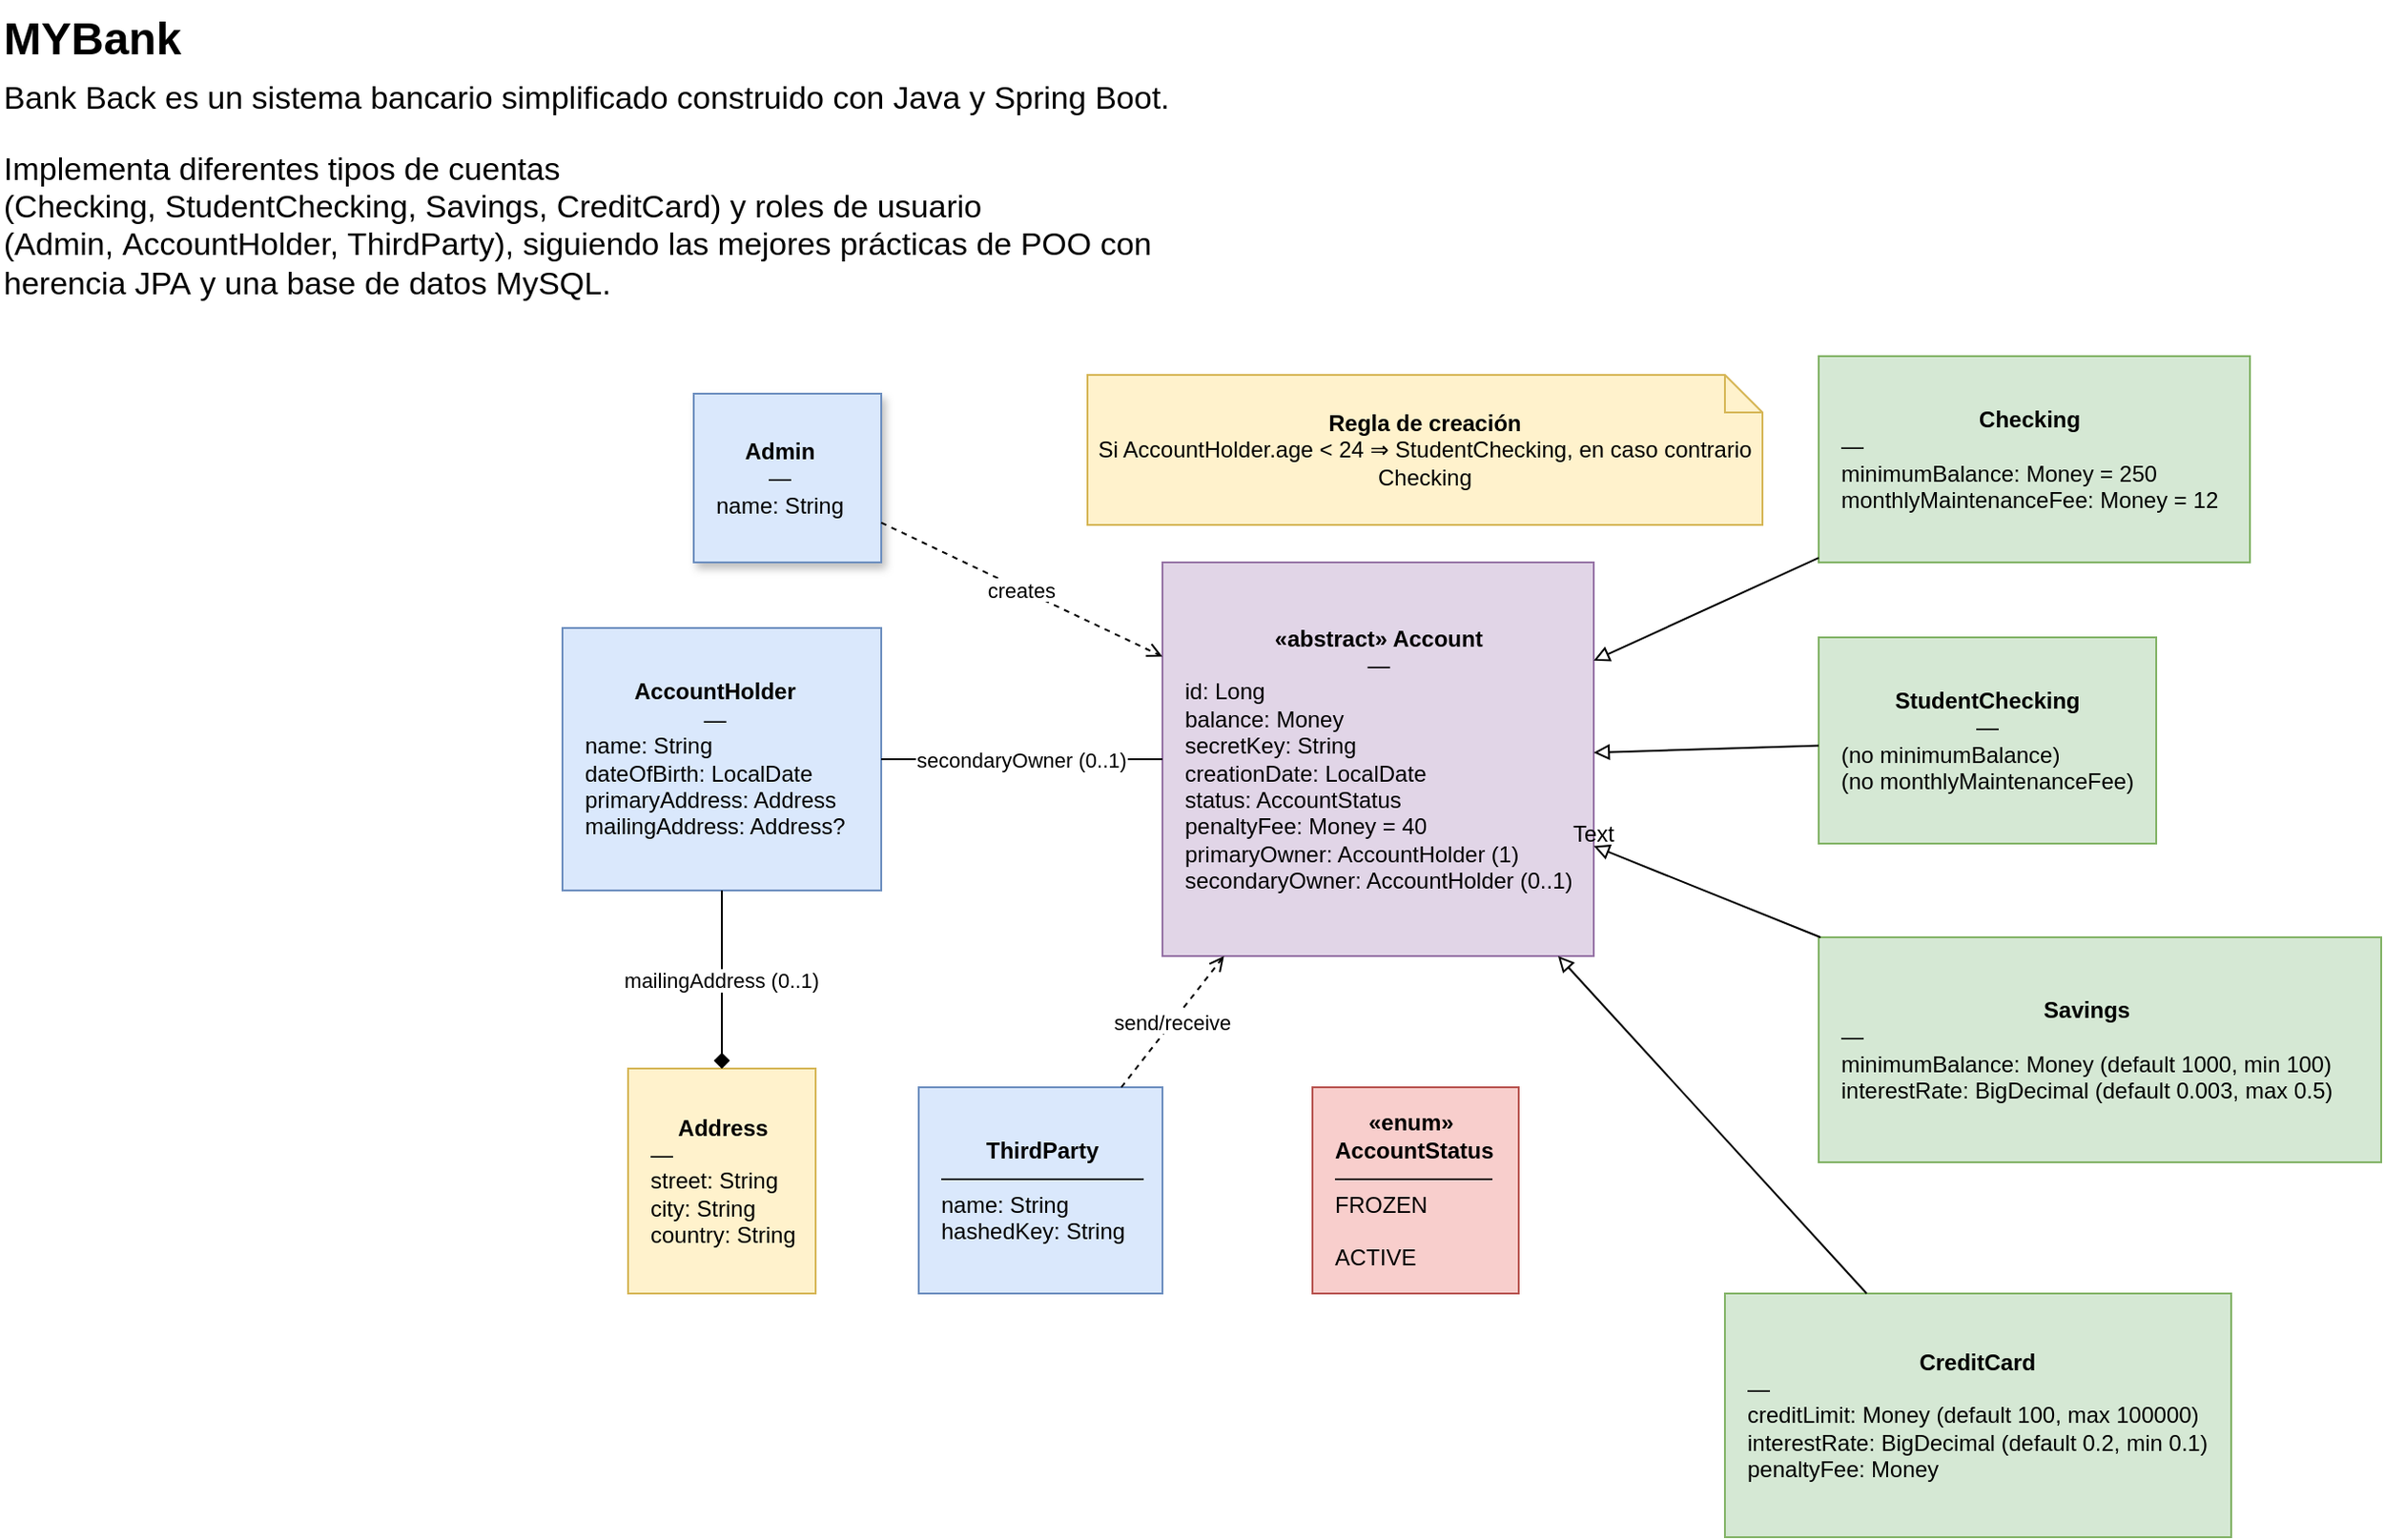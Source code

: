 <mxfile version="28.1.2">
  <diagram name="Página-1" id="vnakOcCpEftvTP731UfS">
    <mxGraphModel dx="1869" dy="1007" grid="1" gridSize="10" guides="1" tooltips="1" connect="1" arrows="1" fold="1" page="1" pageScale="1" pageWidth="827" pageHeight="1169" math="0" shadow="0">
      <root>
        <mxCell id="0" />
        <mxCell id="1" parent="0" />
        <mxCell id="Xmfd9GT0qH7o-wXvTIa7-1" value="&lt;div style=&quot;text-align: center;&quot;&gt;&lt;b style=&quot;background-color: transparent; color: light-dark(rgb(0, 0, 0), rgb(255, 255, 255));&quot;&gt;Admin&lt;/b&gt;&lt;/div&gt;&lt;div style=&quot;text-align: center;&quot;&gt;&lt;span style=&quot;background-color: transparent; color: light-dark(rgb(0, 0, 0), rgb(255, 255, 255));&quot;&gt;—&lt;/span&gt;&lt;/div&gt;name: String" style="shape=rectangle;whiteSpace=wrap;html=1;rounded=0;strokeWidth=1;fillColor=#dae8fc;strokeColor=#6c8ebf;shadow=1;glass=0;spacingLeft=10;spacingRight=10;align=left;" vertex="1" parent="1">
          <mxGeometry x="400" y="240" width="100" height="90" as="geometry" />
        </mxCell>
        <mxCell id="Xmfd9GT0qH7o-wXvTIa7-2" value="&lt;div style=&quot;text-align: center;&quot;&gt;&lt;b style=&quot;background-color: transparent; color: light-dark(rgb(0, 0, 0), rgb(255, 255, 255));&quot;&gt;AccountHolder&lt;/b&gt;&lt;/div&gt;&lt;div style=&quot;text-align: center;&quot;&gt;&lt;span style=&quot;background-color: transparent; color: light-dark(rgb(0, 0, 0), rgb(255, 255, 255));&quot;&gt;—&lt;/span&gt;&lt;/div&gt;name: String&lt;br&gt;dateOfBirth: LocalDate&lt;br&gt;primaryAddress: Address&lt;br&gt;mailingAddress: Address?" style="shape=rectangle;whiteSpace=wrap;html=1;rounded=0;strokeWidth=1;fillColor=#dae8fc;strokeColor=#6c8ebf;spacingLeft=10;spacingRight=10;labelPosition=center;verticalLabelPosition=middle;align=left;verticalAlign=middle;" vertex="1" parent="1">
          <mxGeometry x="330" y="365" width="170" height="140" as="geometry" />
        </mxCell>
        <mxCell id="Xmfd9GT0qH7o-wXvTIa7-3" value="&lt;div style=&quot;text-align: center;&quot;&gt;&lt;b style=&quot;background-color: transparent; color: light-dark(rgb(0, 0, 0), rgb(255, 255, 255));&quot;&gt;ThirdParty&lt;/b&gt;&lt;/div&gt;&lt;div style=&quot;&quot;&gt;—&lt;span style=&quot;background-color: transparent; color: light-dark(rgb(0, 0, 0), rgb(255, 255, 255));&quot;&gt;—&lt;/span&gt;&lt;span style=&quot;background-color: transparent; color: light-dark(rgb(0, 0, 0), rgb(255, 255, 255));&quot;&gt;—&lt;/span&gt;&lt;span style=&quot;background-color: transparent; color: light-dark(rgb(0, 0, 0), rgb(255, 255, 255));&quot;&gt;—&lt;/span&gt;&lt;span style=&quot;background-color: transparent; color: light-dark(rgb(0, 0, 0), rgb(255, 255, 255));&quot;&gt;—&lt;/span&gt;&lt;span style=&quot;background-color: transparent; color: light-dark(rgb(0, 0, 0), rgb(255, 255, 255));&quot;&gt;—&lt;/span&gt;&lt;span style=&quot;background-color: transparent; color: light-dark(rgb(0, 0, 0), rgb(255, 255, 255));&quot;&gt;—&lt;/span&gt;&lt;span style=&quot;background-color: transparent; color: light-dark(rgb(0, 0, 0), rgb(255, 255, 255));&quot;&gt;—&lt;/span&gt;&lt;span style=&quot;background-color: transparent; color: light-dark(rgb(0, 0, 0), rgb(255, 255, 255));&quot;&gt;—&lt;/span&gt;&lt;/div&gt;name: String&lt;br&gt;hashedKey: String" style="shape=rectangle;whiteSpace=wrap;html=1;rounded=0;strokeWidth=1;fillColor=#dae8fc;strokeColor=#6c8ebf;align=left;spacingLeft=10;spacingRight=10;" vertex="1" parent="1">
          <mxGeometry x="520" y="610" width="130" height="110" as="geometry" />
        </mxCell>
        <mxCell id="Xmfd9GT0qH7o-wXvTIa7-4" value="&lt;div style=&quot;text-align: center;&quot;&gt;&lt;b style=&quot;background-color: transparent; color: light-dark(rgb(0, 0, 0), rgb(255, 255, 255));&quot;&gt;Address&lt;/b&gt;&lt;/div&gt;—&lt;br&gt;street: String&lt;br&gt;city: String&lt;br&gt;country: String" style="shape=rectangle;whiteSpace=wrap;html=1;rounded=0;strokeWidth=1;fillColor=#fff2cc;strokeColor=#d6b656;align=left;spacingLeft=10;spacingRight=10;" vertex="1" parent="1">
          <mxGeometry x="365" y="600" width="100" height="120" as="geometry" />
        </mxCell>
        <mxCell id="Xmfd9GT0qH7o-wXvTIa7-5" value="&lt;div style=&quot;text-align: center;&quot;&gt;&lt;b style=&quot;background-color: transparent; color: light-dark(rgb(0, 0, 0), rgb(255, 255, 255));&quot;&gt;«abstract» Account&lt;/b&gt;&lt;/div&gt;&lt;div style=&quot;text-align: center;&quot;&gt;&lt;span style=&quot;background-color: transparent; color: light-dark(rgb(0, 0, 0), rgb(255, 255, 255));&quot;&gt;—&lt;/span&gt;&lt;/div&gt;id: Long&lt;br&gt;balance: Money&lt;br&gt;secretKey: String&lt;br&gt;creationDate: LocalDate&lt;br&gt;status: AccountStatus&lt;br&gt;penaltyFee: Money = 40&lt;br&gt;primaryOwner: AccountHolder (1)&lt;br&gt;secondaryOwner: AccountHolder (0..1)" style="shape=rectangle;whiteSpace=wrap;html=1;rounded=0;strokeWidth=1;fillColor=#e1d5e7;strokeColor=#9673a6;align=left;labelPosition=center;verticalLabelPosition=middle;verticalAlign=middle;spacingLeft=10;spacingRight=10;" vertex="1" parent="1">
          <mxGeometry x="650" y="330" width="230" height="210" as="geometry" />
        </mxCell>
        <mxCell id="Xmfd9GT0qH7o-wXvTIa7-6" value="&lt;div style=&quot;text-align: center;&quot;&gt;&lt;b style=&quot;background-color: transparent; color: light-dark(rgb(0, 0, 0), rgb(255, 255, 255));&quot;&gt;«enum»&amp;nbsp;&lt;/b&gt;&lt;/div&gt;&lt;div&gt;&lt;div style=&quot;text-align: center;&quot;&gt;&lt;b style=&quot;background-color: transparent; color: light-dark(rgb(0, 0, 0), rgb(255, 255, 255));&quot;&gt;AccountStatus&lt;/b&gt;&lt;/div&gt;—&lt;span style=&quot;background-color: transparent; color: light-dark(rgb(0, 0, 0), rgb(255, 255, 255));&quot;&gt;—&lt;/span&gt;&lt;span style=&quot;background-color: transparent; color: light-dark(rgb(0, 0, 0), rgb(255, 255, 255));&quot;&gt;—&lt;/span&gt;&lt;span style=&quot;background-color: transparent; color: light-dark(rgb(0, 0, 0), rgb(255, 255, 255));&quot;&gt;—&lt;/span&gt;&lt;span style=&quot;background-color: transparent; color: light-dark(rgb(0, 0, 0), rgb(255, 255, 255));&quot;&gt;—&lt;/span&gt;&lt;span style=&quot;background-color: transparent; color: light-dark(rgb(0, 0, 0), rgb(255, 255, 255));&quot;&gt;—&lt;/span&gt;&lt;span style=&quot;background-color: transparent; color: light-dark(rgb(0, 0, 0), rgb(255, 255, 255));&quot;&gt;—&lt;/span&gt;&lt;br&gt;FROZEN&lt;/div&gt;&lt;div&gt;&lt;br&gt;ACTIVE&lt;/div&gt;" style="shape=rectangle;whiteSpace=wrap;html=1;rounded=0;strokeWidth=1;fillColor=#f8cecc;strokeColor=#b85450;align=left;spacingLeft=10;spacingRight=10;" vertex="1" parent="1">
          <mxGeometry x="730" y="610" width="110" height="110" as="geometry" />
        </mxCell>
        <mxCell id="Xmfd9GT0qH7o-wXvTIa7-7" value="&lt;div style=&quot;text-align: center;&quot;&gt;&lt;b style=&quot;background-color: transparent; color: light-dark(rgb(0, 0, 0), rgb(255, 255, 255));&quot;&gt;Checking&lt;/b&gt;&lt;/div&gt;—&lt;br&gt;minimumBalance: Money = 250&lt;br&gt;monthlyMaintenanceFee: Money = 12" style="shape=rectangle;whiteSpace=wrap;html=1;rounded=0;strokeWidth=1;fillColor=#d5e8d4;strokeColor=#82b366;align=left;spacingLeft=10;spacingRight=10;" vertex="1" parent="1">
          <mxGeometry x="1000" y="220" width="230" height="110" as="geometry" />
        </mxCell>
        <mxCell id="Xmfd9GT0qH7o-wXvTIa7-8" value="&lt;div style=&quot;text-align: center;&quot;&gt;&lt;b style=&quot;background-color: transparent; color: light-dark(rgb(0, 0, 0), rgb(255, 255, 255));&quot;&gt;StudentChecking&lt;/b&gt;&lt;/div&gt;&lt;div style=&quot;text-align: center;&quot;&gt;&lt;span style=&quot;background-color: transparent; color: light-dark(rgb(0, 0, 0), rgb(255, 255, 255));&quot;&gt;—&lt;/span&gt;&lt;/div&gt;(no minimumBalance)&lt;br&gt;(no monthlyMaintenanceFee)" style="shape=rectangle;whiteSpace=wrap;html=1;rounded=0;strokeWidth=1;fillColor=#d5e8d4;strokeColor=#82b366;spacingLeft=10;spacingRight=10;align=left;" vertex="1" parent="1">
          <mxGeometry x="1000" y="370" width="180" height="110" as="geometry" />
        </mxCell>
        <mxCell id="Xmfd9GT0qH7o-wXvTIa7-9" value="&lt;div style=&quot;text-align: center;&quot;&gt;&lt;b style=&quot;background-color: transparent; color: light-dark(rgb(0, 0, 0), rgb(255, 255, 255));&quot;&gt;Savings&lt;/b&gt;&lt;/div&gt;—&lt;br&gt;minimumBalance: Money (default 1000, min 100)&lt;br&gt;interestRate: BigDecimal (default 0.003, max 0.5)" style="shape=rectangle;whiteSpace=wrap;html=1;rounded=0;strokeWidth=1;fillColor=#d5e8d4;strokeColor=#82b366;spacingLeft=10;spacingRight=10;align=left;" vertex="1" parent="1">
          <mxGeometry x="1000" y="530" width="300" height="120" as="geometry" />
        </mxCell>
        <mxCell id="Xmfd9GT0qH7o-wXvTIa7-10" value="&lt;div style=&quot;text-align: center;&quot;&gt;&lt;b style=&quot;background-color: transparent; color: light-dark(rgb(0, 0, 0), rgb(255, 255, 255));&quot;&gt;CreditCard&lt;/b&gt;&lt;/div&gt;—&lt;br&gt;creditLimit: Money (default 100, max 100000)&lt;br&gt;interestRate: BigDecimal (default 0.2, min 0.1)&lt;br&gt;penaltyFee: Money" style="shape=rectangle;whiteSpace=wrap;html=1;rounded=0;strokeWidth=1;fillColor=#d5e8d4;strokeColor=#82b366;align=left;spacingLeft=10;spacingRight=10;" vertex="1" parent="1">
          <mxGeometry x="950" y="720" width="270" height="130" as="geometry" />
        </mxCell>
        <mxCell id="Xmfd9GT0qH7o-wXvTIa7-11" value="&lt;b&gt;Regla de creación&lt;/b&gt;&lt;br/&gt;Si AccountHolder.age &amp;lt; 24 ⇒ StudentChecking, en caso contrario Checking" style="shape=note;whiteSpace=wrap;html=1;rounded=0;strokeWidth=1;size=20;fillColor=#fff2cc;strokeColor=#d6b656;" vertex="1" parent="1">
          <mxGeometry x="610" y="230" width="360" height="80" as="geometry" />
        </mxCell>
        <mxCell id="Xmfd9GT0qH7o-wXvTIa7-12" value="" style="endArrow=block;endFill=0;strokeWidth=1;" edge="1" parent="1" source="Xmfd9GT0qH7o-wXvTIa7-8" target="Xmfd9GT0qH7o-wXvTIa7-5">
          <mxGeometry relative="1" as="geometry" />
        </mxCell>
        <mxCell id="Xmfd9GT0qH7o-wXvTIa7-13" value="" style="endArrow=block;endFill=0;strokeWidth=1;" edge="1" parent="1" source="Xmfd9GT0qH7o-wXvTIa7-7" target="Xmfd9GT0qH7o-wXvTIa7-5">
          <mxGeometry relative="1" as="geometry" />
        </mxCell>
        <mxCell id="Xmfd9GT0qH7o-wXvTIa7-14" value="" style="endArrow=block;endFill=0;strokeWidth=1;" edge="1" parent="1" source="Xmfd9GT0qH7o-wXvTIa7-9" target="Xmfd9GT0qH7o-wXvTIa7-5">
          <mxGeometry relative="1" as="geometry" />
        </mxCell>
        <mxCell id="Xmfd9GT0qH7o-wXvTIa7-15" value="" style="endArrow=block;endFill=0;strokeWidth=1;" edge="1" parent="1" source="Xmfd9GT0qH7o-wXvTIa7-10" target="Xmfd9GT0qH7o-wXvTIa7-5">
          <mxGeometry relative="1" as="geometry" />
        </mxCell>
        <mxCell id="Xmfd9GT0qH7o-wXvTIa7-16" value="primaryOwner (1)" style="endArrow=none;strokeWidth=1;" edge="1" parent="1" source="Xmfd9GT0qH7o-wXvTIa7-5" target="Xmfd9GT0qH7o-wXvTIa7-2">
          <mxGeometry relative="1" as="geometry" />
        </mxCell>
        <mxCell id="Xmfd9GT0qH7o-wXvTIa7-17" value="secondaryOwner (0..1)" style="endArrow=none;dashed=1;strokeWidth=1;" edge="1" parent="1" source="Xmfd9GT0qH7o-wXvTIa7-5" target="Xmfd9GT0qH7o-wXvTIa7-2">
          <mxGeometry relative="1" as="geometry" />
        </mxCell>
        <mxCell id="Xmfd9GT0qH7o-wXvTIa7-18" value="primaryAddress (1)" style="endArrow=diamond;endFill=1;strokeWidth=1;" edge="1" parent="1" source="Xmfd9GT0qH7o-wXvTIa7-2" target="Xmfd9GT0qH7o-wXvTIa7-4">
          <mxGeometry relative="1" as="geometry" />
        </mxCell>
        <mxCell id="Xmfd9GT0qH7o-wXvTIa7-19" value="mailingAddress (0..1)" style="endArrow=diamond;endFill=0;dashed=1;strokeWidth=1;" edge="1" parent="1" source="Xmfd9GT0qH7o-wXvTIa7-2" target="Xmfd9GT0qH7o-wXvTIa7-4">
          <mxGeometry relative="1" as="geometry" />
        </mxCell>
        <mxCell id="Xmfd9GT0qH7o-wXvTIa7-20" value="creates" style="endArrow=open;dashed=1;strokeWidth=1;" edge="1" parent="1" source="Xmfd9GT0qH7o-wXvTIa7-1" target="Xmfd9GT0qH7o-wXvTIa7-5">
          <mxGeometry relative="1" as="geometry" />
        </mxCell>
        <mxCell id="Xmfd9GT0qH7o-wXvTIa7-21" value="send/receive" style="endArrow=open;dashed=1;strokeWidth=1;" edge="1" parent="1" source="Xmfd9GT0qH7o-wXvTIa7-3" target="Xmfd9GT0qH7o-wXvTIa7-5">
          <mxGeometry relative="1" as="geometry" />
        </mxCell>
        <mxCell id="Xmfd9GT0qH7o-wXvTIa7-24" value="&lt;h1 style=&quot;margin-top: 0px;&quot;&gt;&lt;span style=&quot;background-color: transparent; color: light-dark(rgb(0, 0, 0), rgb(255, 255, 255));&quot;&gt;MYBank&lt;br&gt;&lt;/span&gt;&lt;span style=&quot;background-color: transparent; color: light-dark(rgb(0, 0, 0), rgb(255, 255, 255)); font-weight: normal;&quot;&gt;&lt;font style=&quot;font-size: 17px;&quot;&gt;Bank Back&amp;nbsp;es un sistema bancario simplificado construido con&amp;nbsp;Java&amp;nbsp;y&amp;nbsp;Spring Boot.&lt;/font&gt;&lt;/span&gt;&lt;/h1&gt;&lt;p&gt;&lt;font style=&quot;font-size: 17px;&quot;&gt;Implementa diferentes tipos de cuentas (Checking,&amp;nbsp;StudentChecking,&amp;nbsp;Savings,&amp;nbsp;CreditCard) y roles de usuario (Admin,&amp;nbsp;AccountHolder,&amp;nbsp;ThirdParty), siguiendo las mejores prácticas de&amp;nbsp;POO con herencia JPA&amp;nbsp;y una base de datos&amp;nbsp;MySQL.&lt;/font&gt;&lt;/p&gt;" style="text;html=1;whiteSpace=wrap;overflow=hidden;rounded=0;" vertex="1" parent="1">
          <mxGeometry x="30" y="30" width="680" height="250" as="geometry" />
        </mxCell>
        <mxCell id="Xmfd9GT0qH7o-wXvTIa7-25" value="Text" style="text;html=1;align=center;verticalAlign=middle;whiteSpace=wrap;rounded=0;" vertex="1" parent="1">
          <mxGeometry x="850" y="460" width="60" height="30" as="geometry" />
        </mxCell>
      </root>
    </mxGraphModel>
  </diagram>
</mxfile>
